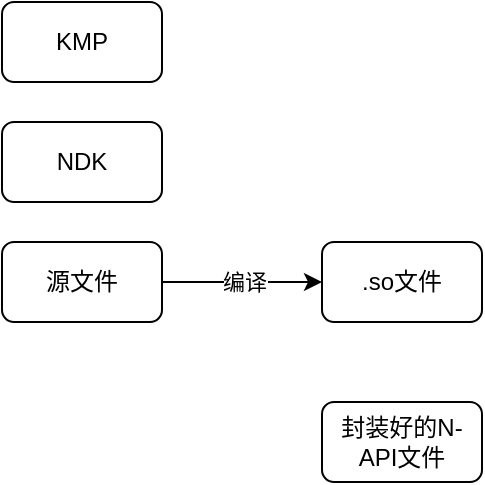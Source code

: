<mxfile version="28.2.5">
  <diagram name="第 1 页" id="G5vYfgqyF8wtwim_QH4h">
    <mxGraphModel dx="1453" dy="730" grid="1" gridSize="10" guides="1" tooltips="1" connect="1" arrows="1" fold="1" page="1" pageScale="1" pageWidth="827" pageHeight="1169" math="0" shadow="0">
      <root>
        <mxCell id="0" />
        <mxCell id="1" parent="0" />
        <mxCell id="sq4rVqJTzXjGXJb5YLVv-1" value=".so文件" style="rounded=1;whiteSpace=wrap;html=1;" parent="1" vertex="1">
          <mxGeometry x="280" y="160" width="80" height="40" as="geometry" />
        </mxCell>
        <mxCell id="sq4rVqJTzXjGXJb5YLVv-3" value="" style="edgeStyle=orthogonalEdgeStyle;rounded=0;orthogonalLoop=1;jettySize=auto;html=1;" parent="1" source="sq4rVqJTzXjGXJb5YLVv-2" target="sq4rVqJTzXjGXJb5YLVv-1" edge="1">
          <mxGeometry relative="1" as="geometry" />
        </mxCell>
        <mxCell id="sq4rVqJTzXjGXJb5YLVv-4" value="编译" style="edgeLabel;html=1;align=center;verticalAlign=middle;resizable=0;points=[];" parent="sq4rVqJTzXjGXJb5YLVv-3" vertex="1" connectable="0">
          <mxGeometry x="0.025" y="-2" relative="1" as="geometry">
            <mxPoint y="-2" as="offset" />
          </mxGeometry>
        </mxCell>
        <mxCell id="sq4rVqJTzXjGXJb5YLVv-2" value="源文件" style="rounded=1;whiteSpace=wrap;html=1;" parent="1" vertex="1">
          <mxGeometry x="120" y="160" width="80" height="40" as="geometry" />
        </mxCell>
        <mxCell id="sq4rVqJTzXjGXJb5YLVv-5" value="封装好的N-API文件" style="rounded=1;whiteSpace=wrap;html=1;" parent="1" vertex="1">
          <mxGeometry x="280" y="240" width="80" height="40" as="geometry" />
        </mxCell>
        <mxCell id="A1BAY7PBObOWhtPEf-iT-1" value="KMP" style="rounded=1;whiteSpace=wrap;html=1;" vertex="1" parent="1">
          <mxGeometry x="120" y="40" width="80" height="40" as="geometry" />
        </mxCell>
        <mxCell id="A1BAY7PBObOWhtPEf-iT-2" value="NDK" style="rounded=1;whiteSpace=wrap;html=1;" vertex="1" parent="1">
          <mxGeometry x="120" y="100" width="80" height="40" as="geometry" />
        </mxCell>
      </root>
    </mxGraphModel>
  </diagram>
</mxfile>
